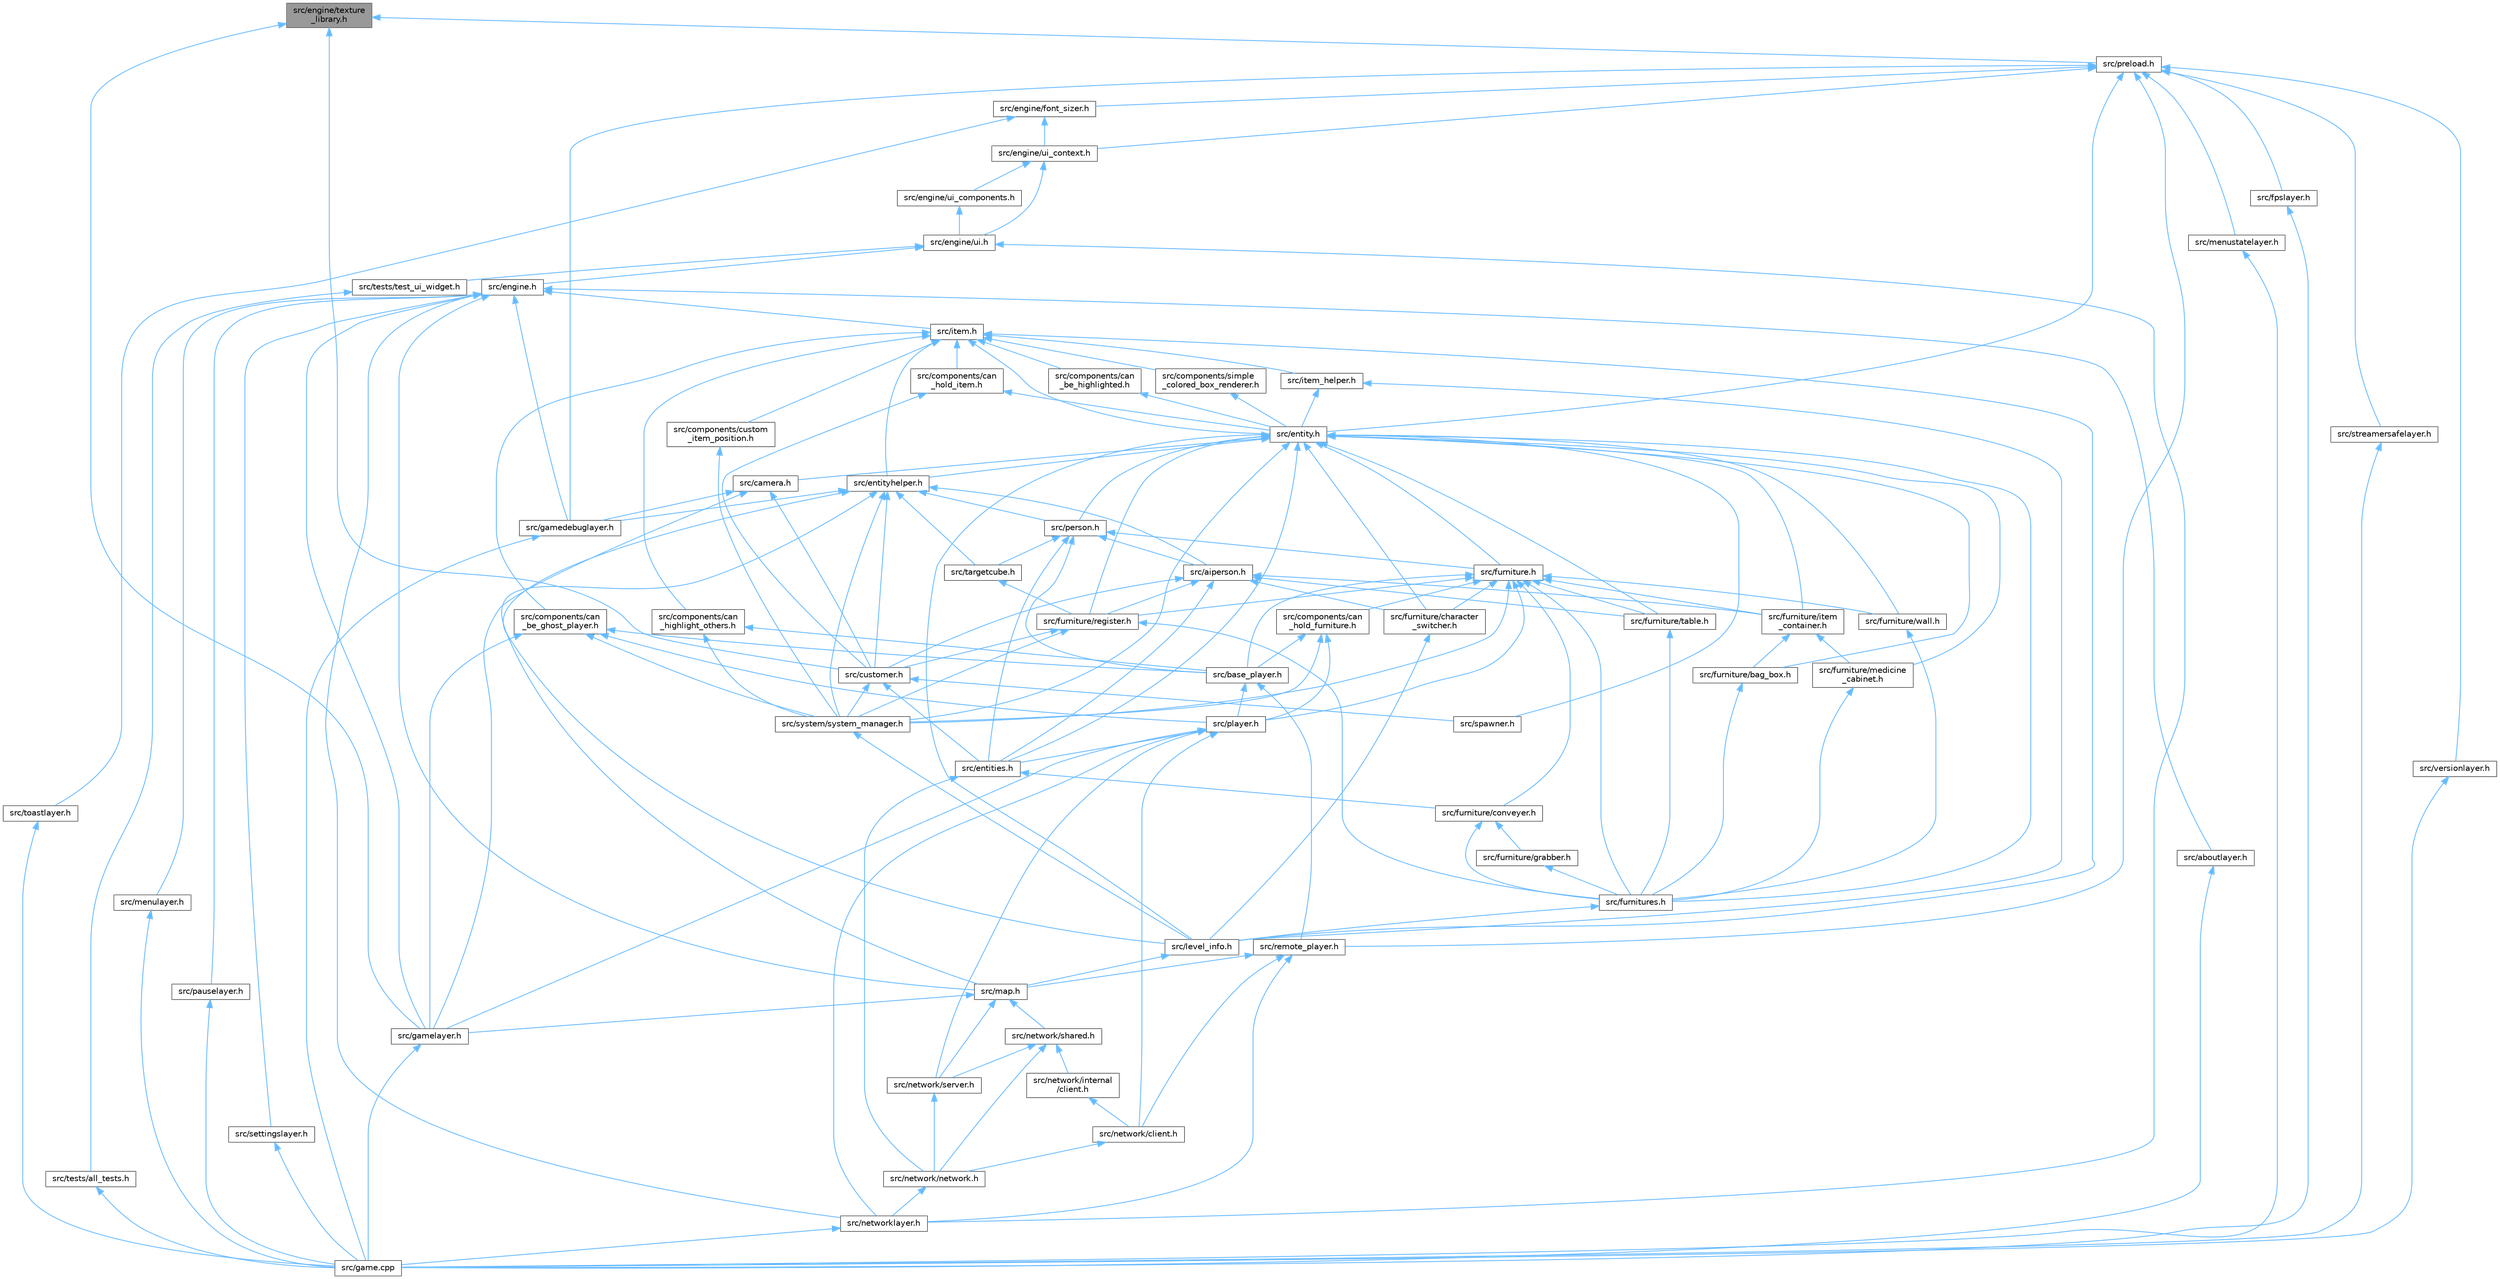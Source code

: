 digraph "src/engine/texture_library.h"
{
 // LATEX_PDF_SIZE
  bgcolor="transparent";
  edge [fontname=Helvetica,fontsize=10,labelfontname=Helvetica,labelfontsize=10];
  node [fontname=Helvetica,fontsize=10,shape=box,height=0.2,width=0.4];
  Node1 [label="src/engine/texture\l_library.h",height=0.2,width=0.4,color="gray40", fillcolor="grey60", style="filled", fontcolor="black",tooltip=" "];
  Node1 -> Node2 [dir="back",color="steelblue1",style="solid"];
  Node2 [label="src/customer.h",height=0.2,width=0.4,color="grey40", fillcolor="white", style="filled",URL="$d3/d35/customer_8h.html",tooltip=" "];
  Node2 -> Node3 [dir="back",color="steelblue1",style="solid"];
  Node3 [label="src/entities.h",height=0.2,width=0.4,color="grey40", fillcolor="white", style="filled",URL="$dd/d5a/entities_8h.html",tooltip=" "];
  Node3 -> Node4 [dir="back",color="steelblue1",style="solid"];
  Node4 [label="src/furniture/conveyer.h",height=0.2,width=0.4,color="grey40", fillcolor="white", style="filled",URL="$de/d1f/conveyer_8h.html",tooltip=" "];
  Node4 -> Node5 [dir="back",color="steelblue1",style="solid"];
  Node5 [label="src/furniture/grabber.h",height=0.2,width=0.4,color="grey40", fillcolor="white", style="filled",URL="$d3/d54/grabber_8h.html",tooltip=" "];
  Node5 -> Node6 [dir="back",color="steelblue1",style="solid"];
  Node6 [label="src/furnitures.h",height=0.2,width=0.4,color="grey40", fillcolor="white", style="filled",URL="$d7/d84/furnitures_8h.html",tooltip=" "];
  Node6 -> Node7 [dir="back",color="steelblue1",style="solid"];
  Node7 [label="src/level_info.h",height=0.2,width=0.4,color="grey40", fillcolor="white", style="filled",URL="$d0/d49/level__info_8h.html",tooltip=" "];
  Node7 -> Node8 [dir="back",color="steelblue1",style="solid"];
  Node8 [label="src/map.h",height=0.2,width=0.4,color="grey40", fillcolor="white", style="filled",URL="$dc/db7/map_8h.html",tooltip=" "];
  Node8 -> Node9 [dir="back",color="steelblue1",style="solid"];
  Node9 [label="src/gamelayer.h",height=0.2,width=0.4,color="grey40", fillcolor="white", style="filled",URL="$d3/d3b/gamelayer_8h.html",tooltip=" "];
  Node9 -> Node10 [dir="back",color="steelblue1",style="solid"];
  Node10 [label="src/game.cpp",height=0.2,width=0.4,color="grey40", fillcolor="white", style="filled",URL="$df/dd9/game_8cpp.html",tooltip=" "];
  Node8 -> Node11 [dir="back",color="steelblue1",style="solid"];
  Node11 [label="src/network/server.h",height=0.2,width=0.4,color="grey40", fillcolor="white", style="filled",URL="$d8/dc3/server_8h.html",tooltip=" "];
  Node11 -> Node12 [dir="back",color="steelblue1",style="solid"];
  Node12 [label="src/network/network.h",height=0.2,width=0.4,color="grey40", fillcolor="white", style="filled",URL="$d9/d94/network_8h.html",tooltip=" "];
  Node12 -> Node13 [dir="back",color="steelblue1",style="solid"];
  Node13 [label="src/networklayer.h",height=0.2,width=0.4,color="grey40", fillcolor="white", style="filled",URL="$d3/d80/networklayer_8h.html",tooltip=" "];
  Node13 -> Node10 [dir="back",color="steelblue1",style="solid"];
  Node8 -> Node14 [dir="back",color="steelblue1",style="solid"];
  Node14 [label="src/network/shared.h",height=0.2,width=0.4,color="grey40", fillcolor="white", style="filled",URL="$da/db4/shared_8h.html",tooltip=" "];
  Node14 -> Node15 [dir="back",color="steelblue1",style="solid"];
  Node15 [label="src/network/internal\l/client.h",height=0.2,width=0.4,color="grey40", fillcolor="white", style="filled",URL="$da/dde/internal_2client_8h.html",tooltip=" "];
  Node15 -> Node16 [dir="back",color="steelblue1",style="solid"];
  Node16 [label="src/network/client.h",height=0.2,width=0.4,color="grey40", fillcolor="white", style="filled",URL="$d8/de1/client_8h.html",tooltip=" "];
  Node16 -> Node12 [dir="back",color="steelblue1",style="solid"];
  Node14 -> Node12 [dir="back",color="steelblue1",style="solid"];
  Node14 -> Node11 [dir="back",color="steelblue1",style="solid"];
  Node4 -> Node6 [dir="back",color="steelblue1",style="solid"];
  Node3 -> Node12 [dir="back",color="steelblue1",style="solid"];
  Node2 -> Node17 [dir="back",color="steelblue1",style="solid"];
  Node17 [label="src/spawner.h",height=0.2,width=0.4,color="grey40", fillcolor="white", style="filled",URL="$d7/d85/spawner_8h.html",tooltip=" "];
  Node2 -> Node18 [dir="back",color="steelblue1",style="solid"];
  Node18 [label="src/system/system_manager.h",height=0.2,width=0.4,color="grey40", fillcolor="white", style="filled",URL="$df/dbe/system__manager_8h.html",tooltip=" "];
  Node18 -> Node7 [dir="back",color="steelblue1",style="solid"];
  Node1 -> Node9 [dir="back",color="steelblue1",style="solid"];
  Node1 -> Node19 [dir="back",color="steelblue1",style="solid"];
  Node19 [label="src/preload.h",height=0.2,width=0.4,color="grey40", fillcolor="white", style="filled",URL="$d5/d34/preload_8h.html",tooltip=" "];
  Node19 -> Node20 [dir="back",color="steelblue1",style="solid"];
  Node20 [label="src/engine/font_sizer.h",height=0.2,width=0.4,color="grey40", fillcolor="white", style="filled",URL="$da/dfa/font__sizer_8h.html",tooltip=" "];
  Node20 -> Node21 [dir="back",color="steelblue1",style="solid"];
  Node21 [label="src/engine/ui_context.h",height=0.2,width=0.4,color="grey40", fillcolor="white", style="filled",URL="$d7/d92/ui__context_8h.html",tooltip=" "];
  Node21 -> Node22 [dir="back",color="steelblue1",style="solid"];
  Node22 [label="src/engine/ui.h",height=0.2,width=0.4,color="grey40", fillcolor="white", style="filled",URL="$d9/d3b/ui_8h.html",tooltip=" "];
  Node22 -> Node23 [dir="back",color="steelblue1",style="solid"];
  Node23 [label="src/engine.h",height=0.2,width=0.4,color="grey40", fillcolor="white", style="filled",URL="$d1/d55/engine_8h.html",tooltip=" "];
  Node23 -> Node24 [dir="back",color="steelblue1",style="solid"];
  Node24 [label="src/aboutlayer.h",height=0.2,width=0.4,color="grey40", fillcolor="white", style="filled",URL="$d9/d95/aboutlayer_8h.html",tooltip=" "];
  Node24 -> Node10 [dir="back",color="steelblue1",style="solid"];
  Node23 -> Node25 [dir="back",color="steelblue1",style="solid"];
  Node25 [label="src/gamedebuglayer.h",height=0.2,width=0.4,color="grey40", fillcolor="white", style="filled",URL="$dd/d0d/gamedebuglayer_8h.html",tooltip=" "];
  Node25 -> Node10 [dir="back",color="steelblue1",style="solid"];
  Node23 -> Node9 [dir="back",color="steelblue1",style="solid"];
  Node23 -> Node26 [dir="back",color="steelblue1",style="solid"];
  Node26 [label="src/item.h",height=0.2,width=0.4,color="grey40", fillcolor="white", style="filled",URL="$df/d1f/item_8h.html",tooltip=" "];
  Node26 -> Node27 [dir="back",color="steelblue1",style="solid"];
  Node27 [label="src/components/can\l_be_ghost_player.h",height=0.2,width=0.4,color="grey40", fillcolor="white", style="filled",URL="$d1/d8a/can__be__ghost__player_8h.html",tooltip=" "];
  Node27 -> Node28 [dir="back",color="steelblue1",style="solid"];
  Node28 [label="src/base_player.h",height=0.2,width=0.4,color="grey40", fillcolor="white", style="filled",URL="$d7/dc6/base__player_8h.html",tooltip=" "];
  Node28 -> Node29 [dir="back",color="steelblue1",style="solid"];
  Node29 [label="src/player.h",height=0.2,width=0.4,color="grey40", fillcolor="white", style="filled",URL="$d3/d62/player_8h.html",tooltip=" "];
  Node29 -> Node3 [dir="back",color="steelblue1",style="solid"];
  Node29 -> Node9 [dir="back",color="steelblue1",style="solid"];
  Node29 -> Node16 [dir="back",color="steelblue1",style="solid"];
  Node29 -> Node11 [dir="back",color="steelblue1",style="solid"];
  Node29 -> Node13 [dir="back",color="steelblue1",style="solid"];
  Node28 -> Node30 [dir="back",color="steelblue1",style="solid"];
  Node30 [label="src/remote_player.h",height=0.2,width=0.4,color="grey40", fillcolor="white", style="filled",URL="$d2/d24/remote__player_8h.html",tooltip=" "];
  Node30 -> Node8 [dir="back",color="steelblue1",style="solid"];
  Node30 -> Node16 [dir="back",color="steelblue1",style="solid"];
  Node30 -> Node13 [dir="back",color="steelblue1",style="solid"];
  Node27 -> Node9 [dir="back",color="steelblue1",style="solid"];
  Node27 -> Node29 [dir="back",color="steelblue1",style="solid"];
  Node27 -> Node18 [dir="back",color="steelblue1",style="solid"];
  Node26 -> Node31 [dir="back",color="steelblue1",style="solid"];
  Node31 [label="src/components/can\l_be_highlighted.h",height=0.2,width=0.4,color="grey40", fillcolor="white", style="filled",URL="$db/d75/can__be__highlighted_8h.html",tooltip=" "];
  Node31 -> Node32 [dir="back",color="steelblue1",style="solid"];
  Node32 [label="src/entity.h",height=0.2,width=0.4,color="grey40", fillcolor="white", style="filled",URL="$d8/d83/entity_8h.html",tooltip=" "];
  Node32 -> Node33 [dir="back",color="steelblue1",style="solid"];
  Node33 [label="src/camera.h",height=0.2,width=0.4,color="grey40", fillcolor="white", style="filled",URL="$d7/df6/camera_8h.html",tooltip=" "];
  Node33 -> Node2 [dir="back",color="steelblue1",style="solid"];
  Node33 -> Node25 [dir="back",color="steelblue1",style="solid"];
  Node33 -> Node9 [dir="back",color="steelblue1",style="solid"];
  Node32 -> Node3 [dir="back",color="steelblue1",style="solid"];
  Node32 -> Node34 [dir="back",color="steelblue1",style="solid"];
  Node34 [label="src/entityhelper.h",height=0.2,width=0.4,color="grey40", fillcolor="white", style="filled",URL="$d9/d3c/entityhelper_8h.html",tooltip=" "];
  Node34 -> Node35 [dir="back",color="steelblue1",style="solid"];
  Node35 [label="src/aiperson.h",height=0.2,width=0.4,color="grey40", fillcolor="white", style="filled",URL="$d4/d16/aiperson_8h.html",tooltip=" "];
  Node35 -> Node2 [dir="back",color="steelblue1",style="solid"];
  Node35 -> Node3 [dir="back",color="steelblue1",style="solid"];
  Node35 -> Node36 [dir="back",color="steelblue1",style="solid"];
  Node36 [label="src/furniture/character\l_switcher.h",height=0.2,width=0.4,color="grey40", fillcolor="white", style="filled",URL="$df/d3e/character__switcher_8h.html",tooltip=" "];
  Node36 -> Node7 [dir="back",color="steelblue1",style="solid"];
  Node35 -> Node37 [dir="back",color="steelblue1",style="solid"];
  Node37 [label="src/furniture/item\l_container.h",height=0.2,width=0.4,color="grey40", fillcolor="white", style="filled",URL="$d8/d1b/item__container_8h.html",tooltip=" "];
  Node37 -> Node38 [dir="back",color="steelblue1",style="solid"];
  Node38 [label="src/furniture/bag_box.h",height=0.2,width=0.4,color="grey40", fillcolor="white", style="filled",URL="$de/db3/bag__box_8h.html",tooltip=" "];
  Node38 -> Node6 [dir="back",color="steelblue1",style="solid"];
  Node37 -> Node39 [dir="back",color="steelblue1",style="solid"];
  Node39 [label="src/furniture/medicine\l_cabinet.h",height=0.2,width=0.4,color="grey40", fillcolor="white", style="filled",URL="$d4/d27/medicine__cabinet_8h.html",tooltip=" "];
  Node39 -> Node6 [dir="back",color="steelblue1",style="solid"];
  Node35 -> Node40 [dir="back",color="steelblue1",style="solid"];
  Node40 [label="src/furniture/register.h",height=0.2,width=0.4,color="grey40", fillcolor="white", style="filled",URL="$df/d80/register_8h.html",tooltip=" "];
  Node40 -> Node2 [dir="back",color="steelblue1",style="solid"];
  Node40 -> Node6 [dir="back",color="steelblue1",style="solid"];
  Node40 -> Node18 [dir="back",color="steelblue1",style="solid"];
  Node35 -> Node41 [dir="back",color="steelblue1",style="solid"];
  Node41 [label="src/furniture/table.h",height=0.2,width=0.4,color="grey40", fillcolor="white", style="filled",URL="$dd/d98/table_8h.html",tooltip=" "];
  Node41 -> Node6 [dir="back",color="steelblue1",style="solid"];
  Node34 -> Node2 [dir="back",color="steelblue1",style="solid"];
  Node34 -> Node25 [dir="back",color="steelblue1",style="solid"];
  Node34 -> Node7 [dir="back",color="steelblue1",style="solid"];
  Node34 -> Node8 [dir="back",color="steelblue1",style="solid"];
  Node34 -> Node42 [dir="back",color="steelblue1",style="solid"];
  Node42 [label="src/person.h",height=0.2,width=0.4,color="grey40", fillcolor="white", style="filled",URL="$d4/d98/person_8h.html",tooltip=" "];
  Node42 -> Node35 [dir="back",color="steelblue1",style="solid"];
  Node42 -> Node28 [dir="back",color="steelblue1",style="solid"];
  Node42 -> Node3 [dir="back",color="steelblue1",style="solid"];
  Node42 -> Node43 [dir="back",color="steelblue1",style="solid"];
  Node43 [label="src/furniture.h",height=0.2,width=0.4,color="grey40", fillcolor="white", style="filled",URL="$d1/d57/furniture_8h.html",tooltip=" "];
  Node43 -> Node28 [dir="back",color="steelblue1",style="solid"];
  Node43 -> Node44 [dir="back",color="steelblue1",style="solid"];
  Node44 [label="src/components/can\l_hold_furniture.h",height=0.2,width=0.4,color="grey40", fillcolor="white", style="filled",URL="$d6/d76/can__hold__furniture_8h.html",tooltip=" "];
  Node44 -> Node28 [dir="back",color="steelblue1",style="solid"];
  Node44 -> Node29 [dir="back",color="steelblue1",style="solid"];
  Node44 -> Node18 [dir="back",color="steelblue1",style="solid"];
  Node43 -> Node36 [dir="back",color="steelblue1",style="solid"];
  Node43 -> Node4 [dir="back",color="steelblue1",style="solid"];
  Node43 -> Node37 [dir="back",color="steelblue1",style="solid"];
  Node43 -> Node40 [dir="back",color="steelblue1",style="solid"];
  Node43 -> Node41 [dir="back",color="steelblue1",style="solid"];
  Node43 -> Node45 [dir="back",color="steelblue1",style="solid"];
  Node45 [label="src/furniture/wall.h",height=0.2,width=0.4,color="grey40", fillcolor="white", style="filled",URL="$d1/d4f/wall_8h.html",tooltip=" "];
  Node45 -> Node6 [dir="back",color="steelblue1",style="solid"];
  Node43 -> Node6 [dir="back",color="steelblue1",style="solid"];
  Node43 -> Node29 [dir="back",color="steelblue1",style="solid"];
  Node43 -> Node18 [dir="back",color="steelblue1",style="solid"];
  Node42 -> Node46 [dir="back",color="steelblue1",style="solid"];
  Node46 [label="src/targetcube.h",height=0.2,width=0.4,color="grey40", fillcolor="white", style="filled",URL="$d5/d00/targetcube_8h.html",tooltip=" "];
  Node46 -> Node40 [dir="back",color="steelblue1",style="solid"];
  Node34 -> Node18 [dir="back",color="steelblue1",style="solid"];
  Node34 -> Node46 [dir="back",color="steelblue1",style="solid"];
  Node32 -> Node43 [dir="back",color="steelblue1",style="solid"];
  Node32 -> Node38 [dir="back",color="steelblue1",style="solid"];
  Node32 -> Node36 [dir="back",color="steelblue1",style="solid"];
  Node32 -> Node37 [dir="back",color="steelblue1",style="solid"];
  Node32 -> Node39 [dir="back",color="steelblue1",style="solid"];
  Node32 -> Node40 [dir="back",color="steelblue1",style="solid"];
  Node32 -> Node41 [dir="back",color="steelblue1",style="solid"];
  Node32 -> Node45 [dir="back",color="steelblue1",style="solid"];
  Node32 -> Node6 [dir="back",color="steelblue1",style="solid"];
  Node32 -> Node7 [dir="back",color="steelblue1",style="solid"];
  Node32 -> Node42 [dir="back",color="steelblue1",style="solid"];
  Node32 -> Node17 [dir="back",color="steelblue1",style="solid"];
  Node32 -> Node18 [dir="back",color="steelblue1",style="solid"];
  Node26 -> Node47 [dir="back",color="steelblue1",style="solid"];
  Node47 [label="src/components/can\l_highlight_others.h",height=0.2,width=0.4,color="grey40", fillcolor="white", style="filled",URL="$dd/dad/can__highlight__others_8h.html",tooltip=" "];
  Node47 -> Node28 [dir="back",color="steelblue1",style="solid"];
  Node47 -> Node18 [dir="back",color="steelblue1",style="solid"];
  Node26 -> Node48 [dir="back",color="steelblue1",style="solid"];
  Node48 [label="src/components/can\l_hold_item.h",height=0.2,width=0.4,color="grey40", fillcolor="white", style="filled",URL="$dc/d28/can__hold__item_8h.html",tooltip=" "];
  Node48 -> Node2 [dir="back",color="steelblue1",style="solid"];
  Node48 -> Node32 [dir="back",color="steelblue1",style="solid"];
  Node26 -> Node49 [dir="back",color="steelblue1",style="solid"];
  Node49 [label="src/components/custom\l_item_position.h",height=0.2,width=0.4,color="grey40", fillcolor="white", style="filled",URL="$df/de8/custom__item__position_8h.html",tooltip=" "];
  Node49 -> Node18 [dir="back",color="steelblue1",style="solid"];
  Node26 -> Node50 [dir="back",color="steelblue1",style="solid"];
  Node50 [label="src/components/simple\l_colored_box_renderer.h",height=0.2,width=0.4,color="grey40", fillcolor="white", style="filled",URL="$d7/d5e/simple__colored__box__renderer_8h.html",tooltip=" "];
  Node50 -> Node32 [dir="back",color="steelblue1",style="solid"];
  Node26 -> Node32 [dir="back",color="steelblue1",style="solid"];
  Node26 -> Node34 [dir="back",color="steelblue1",style="solid"];
  Node26 -> Node51 [dir="back",color="steelblue1",style="solid"];
  Node51 [label="src/item_helper.h",height=0.2,width=0.4,color="grey40", fillcolor="white", style="filled",URL="$d0/d4e/item__helper_8h.html",tooltip=" "];
  Node51 -> Node32 [dir="back",color="steelblue1",style="solid"];
  Node51 -> Node7 [dir="back",color="steelblue1",style="solid"];
  Node26 -> Node7 [dir="back",color="steelblue1",style="solid"];
  Node23 -> Node8 [dir="back",color="steelblue1",style="solid"];
  Node23 -> Node52 [dir="back",color="steelblue1",style="solid"];
  Node52 [label="src/menulayer.h",height=0.2,width=0.4,color="grey40", fillcolor="white", style="filled",URL="$de/dc7/menulayer_8h.html",tooltip=" "];
  Node52 -> Node10 [dir="back",color="steelblue1",style="solid"];
  Node23 -> Node13 [dir="back",color="steelblue1",style="solid"];
  Node23 -> Node53 [dir="back",color="steelblue1",style="solid"];
  Node53 [label="src/pauselayer.h",height=0.2,width=0.4,color="grey40", fillcolor="white", style="filled",URL="$d9/d31/pauselayer_8h.html",tooltip=" "];
  Node53 -> Node10 [dir="back",color="steelblue1",style="solid"];
  Node23 -> Node54 [dir="back",color="steelblue1",style="solid"];
  Node54 [label="src/settingslayer.h",height=0.2,width=0.4,color="grey40", fillcolor="white", style="filled",URL="$d2/d4a/settingslayer_8h.html",tooltip=" "];
  Node54 -> Node10 [dir="back",color="steelblue1",style="solid"];
  Node22 -> Node13 [dir="back",color="steelblue1",style="solid"];
  Node22 -> Node55 [dir="back",color="steelblue1",style="solid"];
  Node55 [label="src/tests/test_ui_widget.h",height=0.2,width=0.4,color="grey40", fillcolor="white", style="filled",URL="$d4/d4f/test__ui__widget_8h.html",tooltip=" "];
  Node55 -> Node56 [dir="back",color="steelblue1",style="solid"];
  Node56 [label="src/tests/all_tests.h",height=0.2,width=0.4,color="grey40", fillcolor="white", style="filled",URL="$d4/d3d/all__tests_8h.html",tooltip=" "];
  Node56 -> Node10 [dir="back",color="steelblue1",style="solid"];
  Node21 -> Node57 [dir="back",color="steelblue1",style="solid"];
  Node57 [label="src/engine/ui_components.h",height=0.2,width=0.4,color="grey40", fillcolor="white", style="filled",URL="$d5/dd8/ui__components_8h.html",tooltip=" "];
  Node57 -> Node22 [dir="back",color="steelblue1",style="solid"];
  Node20 -> Node58 [dir="back",color="steelblue1",style="solid"];
  Node58 [label="src/toastlayer.h",height=0.2,width=0.4,color="grey40", fillcolor="white", style="filled",URL="$d4/de2/toastlayer_8h.html",tooltip=" "];
  Node58 -> Node10 [dir="back",color="steelblue1",style="solid"];
  Node19 -> Node21 [dir="back",color="steelblue1",style="solid"];
  Node19 -> Node32 [dir="back",color="steelblue1",style="solid"];
  Node19 -> Node59 [dir="back",color="steelblue1",style="solid"];
  Node59 [label="src/fpslayer.h",height=0.2,width=0.4,color="grey40", fillcolor="white", style="filled",URL="$d3/d33/fpslayer_8h.html",tooltip=" "];
  Node59 -> Node10 [dir="back",color="steelblue1",style="solid"];
  Node19 -> Node25 [dir="back",color="steelblue1",style="solid"];
  Node19 -> Node60 [dir="back",color="steelblue1",style="solid"];
  Node60 [label="src/menustatelayer.h",height=0.2,width=0.4,color="grey40", fillcolor="white", style="filled",URL="$d2/df0/menustatelayer_8h.html",tooltip=" "];
  Node60 -> Node10 [dir="back",color="steelblue1",style="solid"];
  Node19 -> Node30 [dir="back",color="steelblue1",style="solid"];
  Node19 -> Node61 [dir="back",color="steelblue1",style="solid"];
  Node61 [label="src/streamersafelayer.h",height=0.2,width=0.4,color="grey40", fillcolor="white", style="filled",URL="$d5/d37/streamersafelayer_8h.html",tooltip=" "];
  Node61 -> Node10 [dir="back",color="steelblue1",style="solid"];
  Node19 -> Node62 [dir="back",color="steelblue1",style="solid"];
  Node62 [label="src/versionlayer.h",height=0.2,width=0.4,color="grey40", fillcolor="white", style="filled",URL="$d8/d3c/versionlayer_8h.html",tooltip=" "];
  Node62 -> Node10 [dir="back",color="steelblue1",style="solid"];
}
